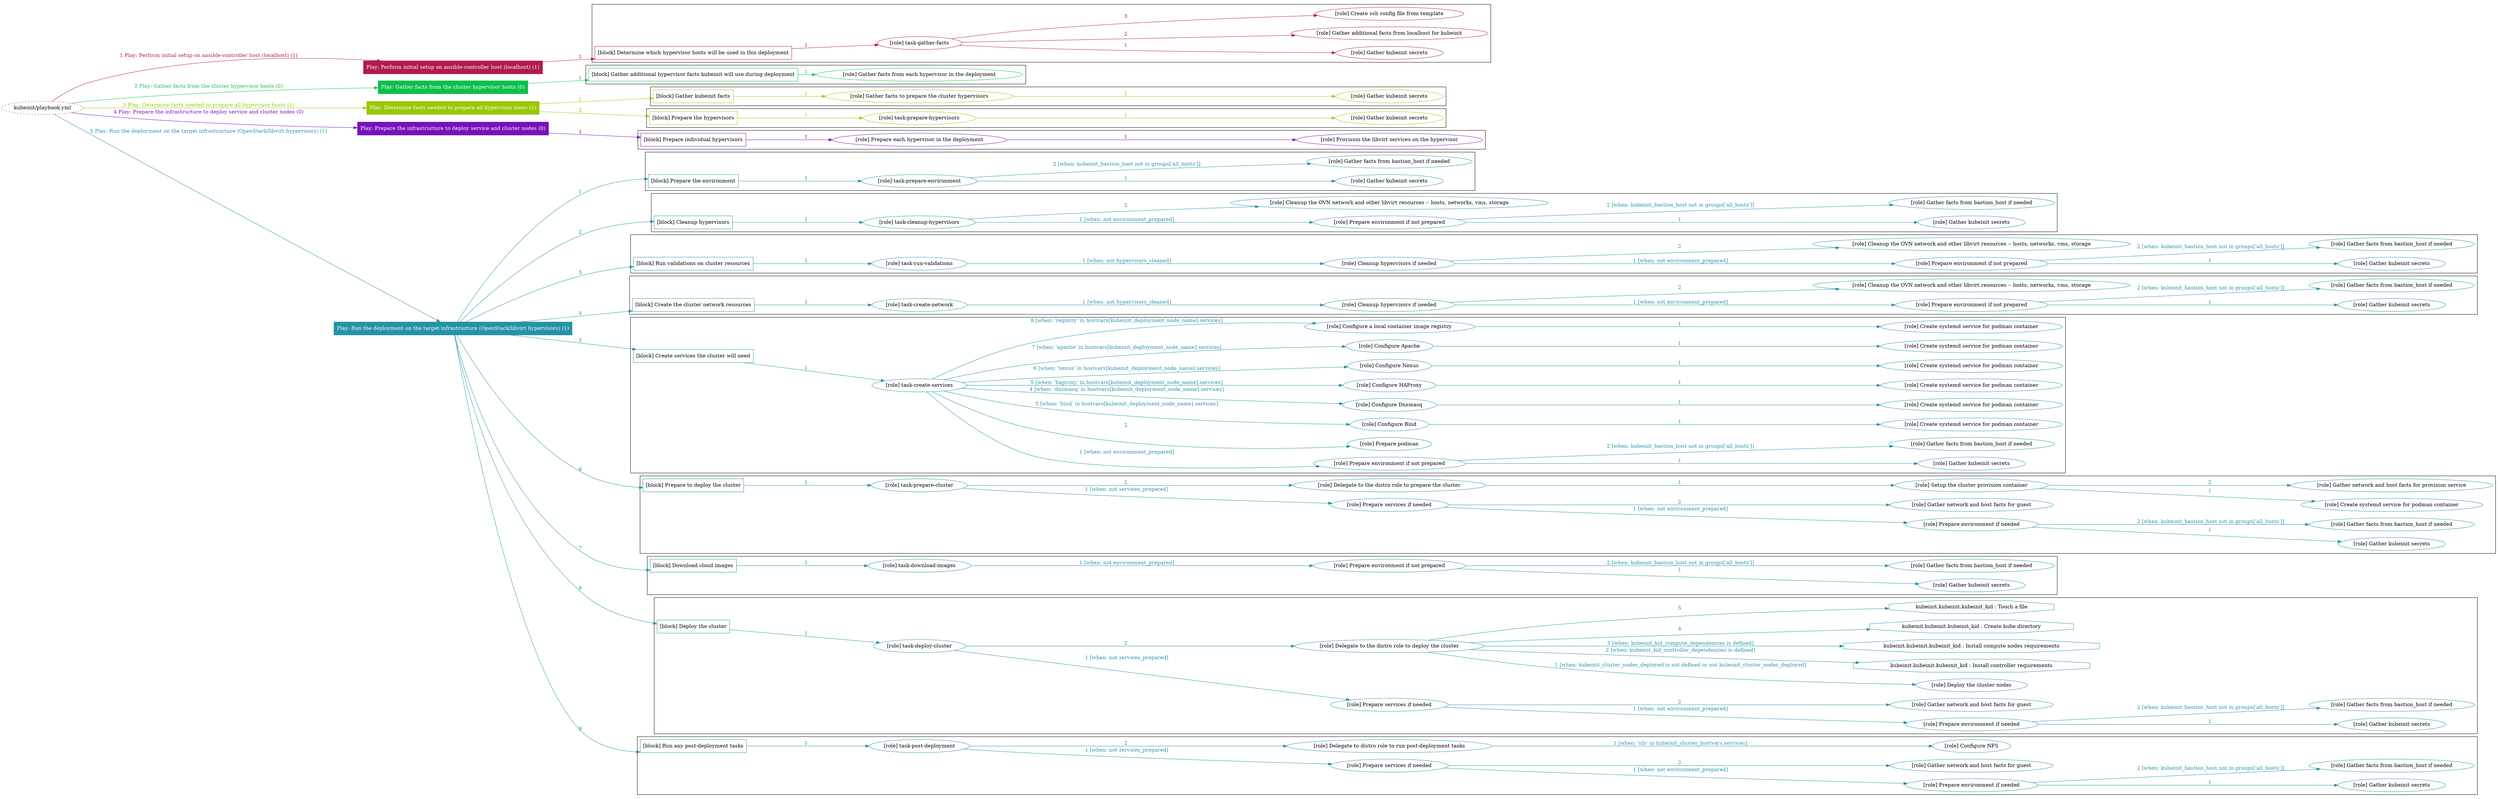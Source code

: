 digraph {
	graph [concentrate=true ordering=in rankdir=LR ratio=fill]
	edge [esep=5 sep=10]
	"kubeinit/playbook.yml" [URL="/home/runner/work/kubeinit/kubeinit/kubeinit/playbook.yml" id=playbook_1442260b style=dotted]
	"kubeinit/playbook.yml" -> play_3eb96862 [label="1 Play: Perform initial setup on ansible-controller host (localhost) (1)" color="#b21a51" fontcolor="#b21a51" id=edge_play_3eb96862 labeltooltip="1 Play: Perform initial setup on ansible-controller host (localhost) (1)" tooltip="1 Play: Perform initial setup on ansible-controller host (localhost) (1)"]
	subgraph "Play: Perform initial setup on ansible-controller host (localhost) (1)" {
		play_3eb96862 [label="Play: Perform initial setup on ansible-controller host (localhost) (1)" URL="/home/runner/work/kubeinit/kubeinit/kubeinit/playbook.yml" color="#b21a51" fontcolor="#ffffff" id=play_3eb96862 shape=box style=filled tooltip=localhost]
		play_3eb96862 -> block_f5e9d360 [label=1 color="#b21a51" fontcolor="#b21a51" id=edge_block_f5e9d360 labeltooltip=1 tooltip=1]
		subgraph cluster_block_f5e9d360 {
			block_f5e9d360 [label="[block] Determine which hypervisor hosts will be used in this deployment" URL="/home/runner/work/kubeinit/kubeinit/kubeinit/playbook.yml" color="#b21a51" id=block_f5e9d360 labeltooltip="Determine which hypervisor hosts will be used in this deployment" shape=box tooltip="Determine which hypervisor hosts will be used in this deployment"]
			block_f5e9d360 -> role_58ae9262 [label="1 " color="#b21a51" fontcolor="#b21a51" id=edge_role_58ae9262 labeltooltip="1 " tooltip="1 "]
			subgraph "task-gather-facts" {
				role_58ae9262 [label="[role] task-gather-facts" URL="/home/runner/work/kubeinit/kubeinit/kubeinit/playbook.yml" color="#b21a51" id=role_58ae9262 tooltip="task-gather-facts"]
				role_58ae9262 -> role_ab9ae205 [label="1 " color="#b21a51" fontcolor="#b21a51" id=edge_role_ab9ae205 labeltooltip="1 " tooltip="1 "]
				subgraph "Gather kubeinit secrets" {
					role_ab9ae205 [label="[role] Gather kubeinit secrets" URL="/home/runner/.ansible/collections/ansible_collections/kubeinit/kubeinit/roles/kubeinit_prepare/tasks/build_hypervisors_group.yml" color="#b21a51" id=role_ab9ae205 tooltip="Gather kubeinit secrets"]
				}
				role_58ae9262 -> role_17d88d64 [label="2 " color="#b21a51" fontcolor="#b21a51" id=edge_role_17d88d64 labeltooltip="2 " tooltip="2 "]
				subgraph "Gather additional facts from localhost for kubeinit" {
					role_17d88d64 [label="[role] Gather additional facts from localhost for kubeinit" URL="/home/runner/.ansible/collections/ansible_collections/kubeinit/kubeinit/roles/kubeinit_prepare/tasks/build_hypervisors_group.yml" color="#b21a51" id=role_17d88d64 tooltip="Gather additional facts from localhost for kubeinit"]
				}
				role_58ae9262 -> role_20a58ce1 [label="3 " color="#b21a51" fontcolor="#b21a51" id=edge_role_20a58ce1 labeltooltip="3 " tooltip="3 "]
				subgraph "Create ssh config file from template" {
					role_20a58ce1 [label="[role] Create ssh config file from template" URL="/home/runner/.ansible/collections/ansible_collections/kubeinit/kubeinit/roles/kubeinit_prepare/tasks/build_hypervisors_group.yml" color="#b21a51" id=role_20a58ce1 tooltip="Create ssh config file from template"]
				}
			}
		}
	}
	"kubeinit/playbook.yml" -> play_0a6a106b [label="2 Play: Gather facts from the cluster hypervisor hosts (0)" color="#0cc04b" fontcolor="#0cc04b" id=edge_play_0a6a106b labeltooltip="2 Play: Gather facts from the cluster hypervisor hosts (0)" tooltip="2 Play: Gather facts from the cluster hypervisor hosts (0)"]
	subgraph "Play: Gather facts from the cluster hypervisor hosts (0)" {
		play_0a6a106b [label="Play: Gather facts from the cluster hypervisor hosts (0)" URL="/home/runner/work/kubeinit/kubeinit/kubeinit/playbook.yml" color="#0cc04b" fontcolor="#ffffff" id=play_0a6a106b shape=box style=filled tooltip="Play: Gather facts from the cluster hypervisor hosts (0)"]
		play_0a6a106b -> block_8525d600 [label=1 color="#0cc04b" fontcolor="#0cc04b" id=edge_block_8525d600 labeltooltip=1 tooltip=1]
		subgraph cluster_block_8525d600 {
			block_8525d600 [label="[block] Gather additional hypervisor facts kubeinit will use during deployment" URL="/home/runner/work/kubeinit/kubeinit/kubeinit/playbook.yml" color="#0cc04b" id=block_8525d600 labeltooltip="Gather additional hypervisor facts kubeinit will use during deployment" shape=box tooltip="Gather additional hypervisor facts kubeinit will use during deployment"]
			block_8525d600 -> role_ae68ca41 [label="1 " color="#0cc04b" fontcolor="#0cc04b" id=edge_role_ae68ca41 labeltooltip="1 " tooltip="1 "]
			subgraph "Gather facts from each hypervisor in the deployment" {
				role_ae68ca41 [label="[role] Gather facts from each hypervisor in the deployment" URL="/home/runner/work/kubeinit/kubeinit/kubeinit/playbook.yml" color="#0cc04b" id=role_ae68ca41 tooltip="Gather facts from each hypervisor in the deployment"]
			}
		}
	}
	"kubeinit/playbook.yml" -> play_c22b9128 [label="3 Play: Determine facts needed to prepare all hypervisor hosts (1)" color="#9ac705" fontcolor="#9ac705" id=edge_play_c22b9128 labeltooltip="3 Play: Determine facts needed to prepare all hypervisor hosts (1)" tooltip="3 Play: Determine facts needed to prepare all hypervisor hosts (1)"]
	subgraph "Play: Determine facts needed to prepare all hypervisor hosts (1)" {
		play_c22b9128 [label="Play: Determine facts needed to prepare all hypervisor hosts (1)" URL="/home/runner/work/kubeinit/kubeinit/kubeinit/playbook.yml" color="#9ac705" fontcolor="#ffffff" id=play_c22b9128 shape=box style=filled tooltip=localhost]
		play_c22b9128 -> block_92741273 [label=1 color="#9ac705" fontcolor="#9ac705" id=edge_block_92741273 labeltooltip=1 tooltip=1]
		subgraph cluster_block_92741273 {
			block_92741273 [label="[block] Gather kubeinit facts" URL="/home/runner/work/kubeinit/kubeinit/kubeinit/playbook.yml" color="#9ac705" id=block_92741273 labeltooltip="Gather kubeinit facts" shape=box tooltip="Gather kubeinit facts"]
			block_92741273 -> role_34d647c5 [label="1 " color="#9ac705" fontcolor="#9ac705" id=edge_role_34d647c5 labeltooltip="1 " tooltip="1 "]
			subgraph "Gather facts to prepare the cluster hypervisors" {
				role_34d647c5 [label="[role] Gather facts to prepare the cluster hypervisors" URL="/home/runner/work/kubeinit/kubeinit/kubeinit/playbook.yml" color="#9ac705" id=role_34d647c5 tooltip="Gather facts to prepare the cluster hypervisors"]
				role_34d647c5 -> role_2094598d [label="1 " color="#9ac705" fontcolor="#9ac705" id=edge_role_2094598d labeltooltip="1 " tooltip="1 "]
				subgraph "Gather kubeinit secrets" {
					role_2094598d [label="[role] Gather kubeinit secrets" URL="/home/runner/.ansible/collections/ansible_collections/kubeinit/kubeinit/roles/kubeinit_prepare/tasks/gather_kubeinit_facts.yml" color="#9ac705" id=role_2094598d tooltip="Gather kubeinit secrets"]
				}
			}
		}
		play_c22b9128 -> block_b5cb28b5 [label=2 color="#9ac705" fontcolor="#9ac705" id=edge_block_b5cb28b5 labeltooltip=2 tooltip=2]
		subgraph cluster_block_b5cb28b5 {
			block_b5cb28b5 [label="[block] Prepare the hypervisors" URL="/home/runner/work/kubeinit/kubeinit/kubeinit/playbook.yml" color="#9ac705" id=block_b5cb28b5 labeltooltip="Prepare the hypervisors" shape=box tooltip="Prepare the hypervisors"]
			block_b5cb28b5 -> role_580f4106 [label="1 " color="#9ac705" fontcolor="#9ac705" id=edge_role_580f4106 labeltooltip="1 " tooltip="1 "]
			subgraph "task-prepare-hypervisors" {
				role_580f4106 [label="[role] task-prepare-hypervisors" URL="/home/runner/work/kubeinit/kubeinit/kubeinit/playbook.yml" color="#9ac705" id=role_580f4106 tooltip="task-prepare-hypervisors"]
				role_580f4106 -> role_81c53e63 [label="1 " color="#9ac705" fontcolor="#9ac705" id=edge_role_81c53e63 labeltooltip="1 " tooltip="1 "]
				subgraph "Gather kubeinit secrets" {
					role_81c53e63 [label="[role] Gather kubeinit secrets" URL="/home/runner/.ansible/collections/ansible_collections/kubeinit/kubeinit/roles/kubeinit_prepare/tasks/gather_kubeinit_facts.yml" color="#9ac705" id=role_81c53e63 tooltip="Gather kubeinit secrets"]
				}
			}
		}
	}
	"kubeinit/playbook.yml" -> play_2cc8f8e1 [label="4 Play: Prepare the infrastructure to deploy service and cluster nodes (0)" color="#7811bb" fontcolor="#7811bb" id=edge_play_2cc8f8e1 labeltooltip="4 Play: Prepare the infrastructure to deploy service and cluster nodes (0)" tooltip="4 Play: Prepare the infrastructure to deploy service and cluster nodes (0)"]
	subgraph "Play: Prepare the infrastructure to deploy service and cluster nodes (0)" {
		play_2cc8f8e1 [label="Play: Prepare the infrastructure to deploy service and cluster nodes (0)" URL="/home/runner/work/kubeinit/kubeinit/kubeinit/playbook.yml" color="#7811bb" fontcolor="#ffffff" id=play_2cc8f8e1 shape=box style=filled tooltip="Play: Prepare the infrastructure to deploy service and cluster nodes (0)"]
		play_2cc8f8e1 -> block_5c168c31 [label=1 color="#7811bb" fontcolor="#7811bb" id=edge_block_5c168c31 labeltooltip=1 tooltip=1]
		subgraph cluster_block_5c168c31 {
			block_5c168c31 [label="[block] Prepare individual hypervisors" URL="/home/runner/work/kubeinit/kubeinit/kubeinit/playbook.yml" color="#7811bb" id=block_5c168c31 labeltooltip="Prepare individual hypervisors" shape=box tooltip="Prepare individual hypervisors"]
			block_5c168c31 -> role_3bba2fa4 [label="1 " color="#7811bb" fontcolor="#7811bb" id=edge_role_3bba2fa4 labeltooltip="1 " tooltip="1 "]
			subgraph "Prepare each hypervisor in the deployment" {
				role_3bba2fa4 [label="[role] Prepare each hypervisor in the deployment" URL="/home/runner/work/kubeinit/kubeinit/kubeinit/playbook.yml" color="#7811bb" id=role_3bba2fa4 tooltip="Prepare each hypervisor in the deployment"]
				role_3bba2fa4 -> role_43f4ce93 [label="1 " color="#7811bb" fontcolor="#7811bb" id=edge_role_43f4ce93 labeltooltip="1 " tooltip="1 "]
				subgraph "Provision the libvirt services on the hypervisor" {
					role_43f4ce93 [label="[role] Provision the libvirt services on the hypervisor" URL="/home/runner/.ansible/collections/ansible_collections/kubeinit/kubeinit/roles/kubeinit_prepare/tasks/prepare_hypervisor.yml" color="#7811bb" id=role_43f4ce93 tooltip="Provision the libvirt services on the hypervisor"]
				}
			}
		}
	}
	"kubeinit/playbook.yml" -> play_da215e97 [label="5 Play: Run the deployment on the target infrastructure (OpenStack/libvirt hypervisors) (1)" color="#2692a6" fontcolor="#2692a6" id=edge_play_da215e97 labeltooltip="5 Play: Run the deployment on the target infrastructure (OpenStack/libvirt hypervisors) (1)" tooltip="5 Play: Run the deployment on the target infrastructure (OpenStack/libvirt hypervisors) (1)"]
	subgraph "Play: Run the deployment on the target infrastructure (OpenStack/libvirt hypervisors) (1)" {
		play_da215e97 [label="Play: Run the deployment on the target infrastructure (OpenStack/libvirt hypervisors) (1)" URL="/home/runner/work/kubeinit/kubeinit/kubeinit/playbook.yml" color="#2692a6" fontcolor="#ffffff" id=play_da215e97 shape=box style=filled tooltip=localhost]
		play_da215e97 -> block_bb38e6a7 [label=1 color="#2692a6" fontcolor="#2692a6" id=edge_block_bb38e6a7 labeltooltip=1 tooltip=1]
		subgraph cluster_block_bb38e6a7 {
			block_bb38e6a7 [label="[block] Prepare the environment" URL="/home/runner/work/kubeinit/kubeinit/kubeinit/playbook.yml" color="#2692a6" id=block_bb38e6a7 labeltooltip="Prepare the environment" shape=box tooltip="Prepare the environment"]
			block_bb38e6a7 -> role_811ccb1a [label="1 " color="#2692a6" fontcolor="#2692a6" id=edge_role_811ccb1a labeltooltip="1 " tooltip="1 "]
			subgraph "task-prepare-environment" {
				role_811ccb1a [label="[role] task-prepare-environment" URL="/home/runner/work/kubeinit/kubeinit/kubeinit/playbook.yml" color="#2692a6" id=role_811ccb1a tooltip="task-prepare-environment"]
				role_811ccb1a -> role_6953d55a [label="1 " color="#2692a6" fontcolor="#2692a6" id=edge_role_6953d55a labeltooltip="1 " tooltip="1 "]
				subgraph "Gather kubeinit secrets" {
					role_6953d55a [label="[role] Gather kubeinit secrets" URL="/home/runner/.ansible/collections/ansible_collections/kubeinit/kubeinit/roles/kubeinit_prepare/tasks/gather_kubeinit_facts.yml" color="#2692a6" id=role_6953d55a tooltip="Gather kubeinit secrets"]
				}
				role_811ccb1a -> role_0187dddd [label="2 [when: kubeinit_bastion_host not in groups['all_hosts']]" color="#2692a6" fontcolor="#2692a6" id=edge_role_0187dddd labeltooltip="2 [when: kubeinit_bastion_host not in groups['all_hosts']]" tooltip="2 [when: kubeinit_bastion_host not in groups['all_hosts']]"]
				subgraph "Gather facts from bastion_host if needed" {
					role_0187dddd [label="[role] Gather facts from bastion_host if needed" URL="/home/runner/.ansible/collections/ansible_collections/kubeinit/kubeinit/roles/kubeinit_prepare/tasks/main.yml" color="#2692a6" id=role_0187dddd tooltip="Gather facts from bastion_host if needed"]
				}
			}
		}
		play_da215e97 -> block_6575eba7 [label=2 color="#2692a6" fontcolor="#2692a6" id=edge_block_6575eba7 labeltooltip=2 tooltip=2]
		subgraph cluster_block_6575eba7 {
			block_6575eba7 [label="[block] Cleanup hypervisors" URL="/home/runner/work/kubeinit/kubeinit/kubeinit/playbook.yml" color="#2692a6" id=block_6575eba7 labeltooltip="Cleanup hypervisors" shape=box tooltip="Cleanup hypervisors"]
			block_6575eba7 -> role_8c964d17 [label="1 " color="#2692a6" fontcolor="#2692a6" id=edge_role_8c964d17 labeltooltip="1 " tooltip="1 "]
			subgraph "task-cleanup-hypervisors" {
				role_8c964d17 [label="[role] task-cleanup-hypervisors" URL="/home/runner/work/kubeinit/kubeinit/kubeinit/playbook.yml" color="#2692a6" id=role_8c964d17 tooltip="task-cleanup-hypervisors"]
				role_8c964d17 -> role_7657b01a [label="1 [when: not environment_prepared]" color="#2692a6" fontcolor="#2692a6" id=edge_role_7657b01a labeltooltip="1 [when: not environment_prepared]" tooltip="1 [when: not environment_prepared]"]
				subgraph "Prepare environment if not prepared" {
					role_7657b01a [label="[role] Prepare environment if not prepared" URL="/home/runner/.ansible/collections/ansible_collections/kubeinit/kubeinit/roles/kubeinit_libvirt/tasks/cleanup_hypervisors.yml" color="#2692a6" id=role_7657b01a tooltip="Prepare environment if not prepared"]
					role_7657b01a -> role_1ef9f5f9 [label="1 " color="#2692a6" fontcolor="#2692a6" id=edge_role_1ef9f5f9 labeltooltip="1 " tooltip="1 "]
					subgraph "Gather kubeinit secrets" {
						role_1ef9f5f9 [label="[role] Gather kubeinit secrets" URL="/home/runner/.ansible/collections/ansible_collections/kubeinit/kubeinit/roles/kubeinit_prepare/tasks/gather_kubeinit_facts.yml" color="#2692a6" id=role_1ef9f5f9 tooltip="Gather kubeinit secrets"]
					}
					role_7657b01a -> role_10cbae39 [label="2 [when: kubeinit_bastion_host not in groups['all_hosts']]" color="#2692a6" fontcolor="#2692a6" id=edge_role_10cbae39 labeltooltip="2 [when: kubeinit_bastion_host not in groups['all_hosts']]" tooltip="2 [when: kubeinit_bastion_host not in groups['all_hosts']]"]
					subgraph "Gather facts from bastion_host if needed" {
						role_10cbae39 [label="[role] Gather facts from bastion_host if needed" URL="/home/runner/.ansible/collections/ansible_collections/kubeinit/kubeinit/roles/kubeinit_prepare/tasks/main.yml" color="#2692a6" id=role_10cbae39 tooltip="Gather facts from bastion_host if needed"]
					}
				}
				role_8c964d17 -> role_b80bb7de [label="2 " color="#2692a6" fontcolor="#2692a6" id=edge_role_b80bb7de labeltooltip="2 " tooltip="2 "]
				subgraph "Cleanup the OVN network and other libvirt resources -- hosts, networks, vms, storage" {
					role_b80bb7de [label="[role] Cleanup the OVN network and other libvirt resources -- hosts, networks, vms, storage" URL="/home/runner/.ansible/collections/ansible_collections/kubeinit/kubeinit/roles/kubeinit_libvirt/tasks/cleanup_hypervisors.yml" color="#2692a6" id=role_b80bb7de tooltip="Cleanup the OVN network and other libvirt resources -- hosts, networks, vms, storage"]
				}
			}
		}
		play_da215e97 -> block_da4880f0 [label=3 color="#2692a6" fontcolor="#2692a6" id=edge_block_da4880f0 labeltooltip=3 tooltip=3]
		subgraph cluster_block_da4880f0 {
			block_da4880f0 [label="[block] Run validations on cluster resources" URL="/home/runner/work/kubeinit/kubeinit/kubeinit/playbook.yml" color="#2692a6" id=block_da4880f0 labeltooltip="Run validations on cluster resources" shape=box tooltip="Run validations on cluster resources"]
			block_da4880f0 -> role_6cfd923c [label="1 " color="#2692a6" fontcolor="#2692a6" id=edge_role_6cfd923c labeltooltip="1 " tooltip="1 "]
			subgraph "task-run-validations" {
				role_6cfd923c [label="[role] task-run-validations" URL="/home/runner/work/kubeinit/kubeinit/kubeinit/playbook.yml" color="#2692a6" id=role_6cfd923c tooltip="task-run-validations"]
				role_6cfd923c -> role_bb4d81fd [label="1 [when: not hypervisors_cleaned]" color="#2692a6" fontcolor="#2692a6" id=edge_role_bb4d81fd labeltooltip="1 [when: not hypervisors_cleaned]" tooltip="1 [when: not hypervisors_cleaned]"]
				subgraph "Cleanup hypervisors if needed" {
					role_bb4d81fd [label="[role] Cleanup hypervisors if needed" URL="/home/runner/.ansible/collections/ansible_collections/kubeinit/kubeinit/roles/kubeinit_validations/tasks/main.yml" color="#2692a6" id=role_bb4d81fd tooltip="Cleanup hypervisors if needed"]
					role_bb4d81fd -> role_aa3ad1c5 [label="1 [when: not environment_prepared]" color="#2692a6" fontcolor="#2692a6" id=edge_role_aa3ad1c5 labeltooltip="1 [when: not environment_prepared]" tooltip="1 [when: not environment_prepared]"]
					subgraph "Prepare environment if not prepared" {
						role_aa3ad1c5 [label="[role] Prepare environment if not prepared" URL="/home/runner/.ansible/collections/ansible_collections/kubeinit/kubeinit/roles/kubeinit_libvirt/tasks/cleanup_hypervisors.yml" color="#2692a6" id=role_aa3ad1c5 tooltip="Prepare environment if not prepared"]
						role_aa3ad1c5 -> role_e7fded35 [label="1 " color="#2692a6" fontcolor="#2692a6" id=edge_role_e7fded35 labeltooltip="1 " tooltip="1 "]
						subgraph "Gather kubeinit secrets" {
							role_e7fded35 [label="[role] Gather kubeinit secrets" URL="/home/runner/.ansible/collections/ansible_collections/kubeinit/kubeinit/roles/kubeinit_prepare/tasks/gather_kubeinit_facts.yml" color="#2692a6" id=role_e7fded35 tooltip="Gather kubeinit secrets"]
						}
						role_aa3ad1c5 -> role_c73162dd [label="2 [when: kubeinit_bastion_host not in groups['all_hosts']]" color="#2692a6" fontcolor="#2692a6" id=edge_role_c73162dd labeltooltip="2 [when: kubeinit_bastion_host not in groups['all_hosts']]" tooltip="2 [when: kubeinit_bastion_host not in groups['all_hosts']]"]
						subgraph "Gather facts from bastion_host if needed" {
							role_c73162dd [label="[role] Gather facts from bastion_host if needed" URL="/home/runner/.ansible/collections/ansible_collections/kubeinit/kubeinit/roles/kubeinit_prepare/tasks/main.yml" color="#2692a6" id=role_c73162dd tooltip="Gather facts from bastion_host if needed"]
						}
					}
					role_bb4d81fd -> role_732851f0 [label="2 " color="#2692a6" fontcolor="#2692a6" id=edge_role_732851f0 labeltooltip="2 " tooltip="2 "]
					subgraph "Cleanup the OVN network and other libvirt resources -- hosts, networks, vms, storage" {
						role_732851f0 [label="[role] Cleanup the OVN network and other libvirt resources -- hosts, networks, vms, storage" URL="/home/runner/.ansible/collections/ansible_collections/kubeinit/kubeinit/roles/kubeinit_libvirt/tasks/cleanup_hypervisors.yml" color="#2692a6" id=role_732851f0 tooltip="Cleanup the OVN network and other libvirt resources -- hosts, networks, vms, storage"]
					}
				}
			}
		}
		play_da215e97 -> block_4dbae0db [label=4 color="#2692a6" fontcolor="#2692a6" id=edge_block_4dbae0db labeltooltip=4 tooltip=4]
		subgraph cluster_block_4dbae0db {
			block_4dbae0db [label="[block] Create the cluster network resources" URL="/home/runner/work/kubeinit/kubeinit/kubeinit/playbook.yml" color="#2692a6" id=block_4dbae0db labeltooltip="Create the cluster network resources" shape=box tooltip="Create the cluster network resources"]
			block_4dbae0db -> role_e2a098bc [label="1 " color="#2692a6" fontcolor="#2692a6" id=edge_role_e2a098bc labeltooltip="1 " tooltip="1 "]
			subgraph "task-create-network" {
				role_e2a098bc [label="[role] task-create-network" URL="/home/runner/work/kubeinit/kubeinit/kubeinit/playbook.yml" color="#2692a6" id=role_e2a098bc tooltip="task-create-network"]
				role_e2a098bc -> role_db48473a [label="1 [when: not hypervisors_cleaned]" color="#2692a6" fontcolor="#2692a6" id=edge_role_db48473a labeltooltip="1 [when: not hypervisors_cleaned]" tooltip="1 [when: not hypervisors_cleaned]"]
				subgraph "Cleanup hypervisors if needed" {
					role_db48473a [label="[role] Cleanup hypervisors if needed" URL="/home/runner/.ansible/collections/ansible_collections/kubeinit/kubeinit/roles/kubeinit_libvirt/tasks/create_network.yml" color="#2692a6" id=role_db48473a tooltip="Cleanup hypervisors if needed"]
					role_db48473a -> role_e260cac0 [label="1 [when: not environment_prepared]" color="#2692a6" fontcolor="#2692a6" id=edge_role_e260cac0 labeltooltip="1 [when: not environment_prepared]" tooltip="1 [when: not environment_prepared]"]
					subgraph "Prepare environment if not prepared" {
						role_e260cac0 [label="[role] Prepare environment if not prepared" URL="/home/runner/.ansible/collections/ansible_collections/kubeinit/kubeinit/roles/kubeinit_libvirt/tasks/cleanup_hypervisors.yml" color="#2692a6" id=role_e260cac0 tooltip="Prepare environment if not prepared"]
						role_e260cac0 -> role_d5df9bbc [label="1 " color="#2692a6" fontcolor="#2692a6" id=edge_role_d5df9bbc labeltooltip="1 " tooltip="1 "]
						subgraph "Gather kubeinit secrets" {
							role_d5df9bbc [label="[role] Gather kubeinit secrets" URL="/home/runner/.ansible/collections/ansible_collections/kubeinit/kubeinit/roles/kubeinit_prepare/tasks/gather_kubeinit_facts.yml" color="#2692a6" id=role_d5df9bbc tooltip="Gather kubeinit secrets"]
						}
						role_e260cac0 -> role_7840a00b [label="2 [when: kubeinit_bastion_host not in groups['all_hosts']]" color="#2692a6" fontcolor="#2692a6" id=edge_role_7840a00b labeltooltip="2 [when: kubeinit_bastion_host not in groups['all_hosts']]" tooltip="2 [when: kubeinit_bastion_host not in groups['all_hosts']]"]
						subgraph "Gather facts from bastion_host if needed" {
							role_7840a00b [label="[role] Gather facts from bastion_host if needed" URL="/home/runner/.ansible/collections/ansible_collections/kubeinit/kubeinit/roles/kubeinit_prepare/tasks/main.yml" color="#2692a6" id=role_7840a00b tooltip="Gather facts from bastion_host if needed"]
						}
					}
					role_db48473a -> role_e194d114 [label="2 " color="#2692a6" fontcolor="#2692a6" id=edge_role_e194d114 labeltooltip="2 " tooltip="2 "]
					subgraph "Cleanup the OVN network and other libvirt resources -- hosts, networks, vms, storage" {
						role_e194d114 [label="[role] Cleanup the OVN network and other libvirt resources -- hosts, networks, vms, storage" URL="/home/runner/.ansible/collections/ansible_collections/kubeinit/kubeinit/roles/kubeinit_libvirt/tasks/cleanup_hypervisors.yml" color="#2692a6" id=role_e194d114 tooltip="Cleanup the OVN network and other libvirt resources -- hosts, networks, vms, storage"]
					}
				}
			}
		}
		play_da215e97 -> block_ea724b5a [label=5 color="#2692a6" fontcolor="#2692a6" id=edge_block_ea724b5a labeltooltip=5 tooltip=5]
		subgraph cluster_block_ea724b5a {
			block_ea724b5a [label="[block] Create services the cluster will need" URL="/home/runner/work/kubeinit/kubeinit/kubeinit/playbook.yml" color="#2692a6" id=block_ea724b5a labeltooltip="Create services the cluster will need" shape=box tooltip="Create services the cluster will need"]
			block_ea724b5a -> role_276012db [label="1 " color="#2692a6" fontcolor="#2692a6" id=edge_role_276012db labeltooltip="1 " tooltip="1 "]
			subgraph "task-create-services" {
				role_276012db [label="[role] task-create-services" URL="/home/runner/work/kubeinit/kubeinit/kubeinit/playbook.yml" color="#2692a6" id=role_276012db tooltip="task-create-services"]
				role_276012db -> role_1d1d06ba [label="1 [when: not environment_prepared]" color="#2692a6" fontcolor="#2692a6" id=edge_role_1d1d06ba labeltooltip="1 [when: not environment_prepared]" tooltip="1 [when: not environment_prepared]"]
				subgraph "Prepare environment if not prepared" {
					role_1d1d06ba [label="[role] Prepare environment if not prepared" URL="/home/runner/.ansible/collections/ansible_collections/kubeinit/kubeinit/roles/kubeinit_services/tasks/main.yml" color="#2692a6" id=role_1d1d06ba tooltip="Prepare environment if not prepared"]
					role_1d1d06ba -> role_07f5c12f [label="1 " color="#2692a6" fontcolor="#2692a6" id=edge_role_07f5c12f labeltooltip="1 " tooltip="1 "]
					subgraph "Gather kubeinit secrets" {
						role_07f5c12f [label="[role] Gather kubeinit secrets" URL="/home/runner/.ansible/collections/ansible_collections/kubeinit/kubeinit/roles/kubeinit_prepare/tasks/gather_kubeinit_facts.yml" color="#2692a6" id=role_07f5c12f tooltip="Gather kubeinit secrets"]
					}
					role_1d1d06ba -> role_fbde5dc8 [label="2 [when: kubeinit_bastion_host not in groups['all_hosts']]" color="#2692a6" fontcolor="#2692a6" id=edge_role_fbde5dc8 labeltooltip="2 [when: kubeinit_bastion_host not in groups['all_hosts']]" tooltip="2 [when: kubeinit_bastion_host not in groups['all_hosts']]"]
					subgraph "Gather facts from bastion_host if needed" {
						role_fbde5dc8 [label="[role] Gather facts from bastion_host if needed" URL="/home/runner/.ansible/collections/ansible_collections/kubeinit/kubeinit/roles/kubeinit_prepare/tasks/main.yml" color="#2692a6" id=role_fbde5dc8 tooltip="Gather facts from bastion_host if needed"]
					}
				}
				role_276012db -> role_0a3847ad [label="2 " color="#2692a6" fontcolor="#2692a6" id=edge_role_0a3847ad labeltooltip="2 " tooltip="2 "]
				subgraph "Prepare podman" {
					role_0a3847ad [label="[role] Prepare podman" URL="/home/runner/.ansible/collections/ansible_collections/kubeinit/kubeinit/roles/kubeinit_services/tasks/00_create_service_pod.yml" color="#2692a6" id=role_0a3847ad tooltip="Prepare podman"]
				}
				role_276012db -> role_9a460c7d [label="3 [when: 'bind' in hostvars[kubeinit_deployment_node_name].services]" color="#2692a6" fontcolor="#2692a6" id=edge_role_9a460c7d labeltooltip="3 [when: 'bind' in hostvars[kubeinit_deployment_node_name].services]" tooltip="3 [when: 'bind' in hostvars[kubeinit_deployment_node_name].services]"]
				subgraph "Configure Bind" {
					role_9a460c7d [label="[role] Configure Bind" URL="/home/runner/.ansible/collections/ansible_collections/kubeinit/kubeinit/roles/kubeinit_services/tasks/start_services_containers.yml" color="#2692a6" id=role_9a460c7d tooltip="Configure Bind"]
					role_9a460c7d -> role_2aa28282 [label="1 " color="#2692a6" fontcolor="#2692a6" id=edge_role_2aa28282 labeltooltip="1 " tooltip="1 "]
					subgraph "Create systemd service for podman container" {
						role_2aa28282 [label="[role] Create systemd service for podman container" URL="/home/runner/.ansible/collections/ansible_collections/kubeinit/kubeinit/roles/kubeinit_bind/tasks/main.yml" color="#2692a6" id=role_2aa28282 tooltip="Create systemd service for podman container"]
					}
				}
				role_276012db -> role_24f2ed90 [label="4 [when: 'dnsmasq' in hostvars[kubeinit_deployment_node_name].services]" color="#2692a6" fontcolor="#2692a6" id=edge_role_24f2ed90 labeltooltip="4 [when: 'dnsmasq' in hostvars[kubeinit_deployment_node_name].services]" tooltip="4 [when: 'dnsmasq' in hostvars[kubeinit_deployment_node_name].services]"]
				subgraph "Configure Dnsmasq" {
					role_24f2ed90 [label="[role] Configure Dnsmasq" URL="/home/runner/.ansible/collections/ansible_collections/kubeinit/kubeinit/roles/kubeinit_services/tasks/start_services_containers.yml" color="#2692a6" id=role_24f2ed90 tooltip="Configure Dnsmasq"]
					role_24f2ed90 -> role_a7f60b0b [label="1 " color="#2692a6" fontcolor="#2692a6" id=edge_role_a7f60b0b labeltooltip="1 " tooltip="1 "]
					subgraph "Create systemd service for podman container" {
						role_a7f60b0b [label="[role] Create systemd service for podman container" URL="/home/runner/.ansible/collections/ansible_collections/kubeinit/kubeinit/roles/kubeinit_dnsmasq/tasks/main.yml" color="#2692a6" id=role_a7f60b0b tooltip="Create systemd service for podman container"]
					}
				}
				role_276012db -> role_9866642d [label="5 [when: 'haproxy' in hostvars[kubeinit_deployment_node_name].services]" color="#2692a6" fontcolor="#2692a6" id=edge_role_9866642d labeltooltip="5 [when: 'haproxy' in hostvars[kubeinit_deployment_node_name].services]" tooltip="5 [when: 'haproxy' in hostvars[kubeinit_deployment_node_name].services]"]
				subgraph "Configure HAProxy" {
					role_9866642d [label="[role] Configure HAProxy" URL="/home/runner/.ansible/collections/ansible_collections/kubeinit/kubeinit/roles/kubeinit_services/tasks/start_services_containers.yml" color="#2692a6" id=role_9866642d tooltip="Configure HAProxy"]
					role_9866642d -> role_a38f86e7 [label="1 " color="#2692a6" fontcolor="#2692a6" id=edge_role_a38f86e7 labeltooltip="1 " tooltip="1 "]
					subgraph "Create systemd service for podman container" {
						role_a38f86e7 [label="[role] Create systemd service for podman container" URL="/home/runner/.ansible/collections/ansible_collections/kubeinit/kubeinit/roles/kubeinit_haproxy/tasks/main.yml" color="#2692a6" id=role_a38f86e7 tooltip="Create systemd service for podman container"]
					}
				}
				role_276012db -> role_8049cc03 [label="6 [when: 'nexus' in hostvars[kubeinit_deployment_node_name].services]" color="#2692a6" fontcolor="#2692a6" id=edge_role_8049cc03 labeltooltip="6 [when: 'nexus' in hostvars[kubeinit_deployment_node_name].services]" tooltip="6 [when: 'nexus' in hostvars[kubeinit_deployment_node_name].services]"]
				subgraph "Configure Nexus" {
					role_8049cc03 [label="[role] Configure Nexus" URL="/home/runner/.ansible/collections/ansible_collections/kubeinit/kubeinit/roles/kubeinit_services/tasks/start_services_containers.yml" color="#2692a6" id=role_8049cc03 tooltip="Configure Nexus"]
					role_8049cc03 -> role_4ec83dd9 [label="1 " color="#2692a6" fontcolor="#2692a6" id=edge_role_4ec83dd9 labeltooltip="1 " tooltip="1 "]
					subgraph "Create systemd service for podman container" {
						role_4ec83dd9 [label="[role] Create systemd service for podman container" URL="/home/runner/.ansible/collections/ansible_collections/kubeinit/kubeinit/roles/kubeinit_nexus/tasks/main.yml" color="#2692a6" id=role_4ec83dd9 tooltip="Create systemd service for podman container"]
					}
				}
				role_276012db -> role_78cf7452 [label="7 [when: 'apache' in hostvars[kubeinit_deployment_node_name].services]" color="#2692a6" fontcolor="#2692a6" id=edge_role_78cf7452 labeltooltip="7 [when: 'apache' in hostvars[kubeinit_deployment_node_name].services]" tooltip="7 [when: 'apache' in hostvars[kubeinit_deployment_node_name].services]"]
				subgraph "Configure Apache" {
					role_78cf7452 [label="[role] Configure Apache" URL="/home/runner/.ansible/collections/ansible_collections/kubeinit/kubeinit/roles/kubeinit_services/tasks/start_services_containers.yml" color="#2692a6" id=role_78cf7452 tooltip="Configure Apache"]
					role_78cf7452 -> role_ef963972 [label="1 " color="#2692a6" fontcolor="#2692a6" id=edge_role_ef963972 labeltooltip="1 " tooltip="1 "]
					subgraph "Create systemd service for podman container" {
						role_ef963972 [label="[role] Create systemd service for podman container" URL="/home/runner/.ansible/collections/ansible_collections/kubeinit/kubeinit/roles/kubeinit_apache/tasks/main.yml" color="#2692a6" id=role_ef963972 tooltip="Create systemd service for podman container"]
					}
				}
				role_276012db -> role_3bb6efcc [label="8 [when: 'registry' in hostvars[kubeinit_deployment_node_name].services]" color="#2692a6" fontcolor="#2692a6" id=edge_role_3bb6efcc labeltooltip="8 [when: 'registry' in hostvars[kubeinit_deployment_node_name].services]" tooltip="8 [when: 'registry' in hostvars[kubeinit_deployment_node_name].services]"]
				subgraph "Configure a local container image registry" {
					role_3bb6efcc [label="[role] Configure a local container image registry" URL="/home/runner/.ansible/collections/ansible_collections/kubeinit/kubeinit/roles/kubeinit_services/tasks/start_services_containers.yml" color="#2692a6" id=role_3bb6efcc tooltip="Configure a local container image registry"]
					role_3bb6efcc -> role_b3fce595 [label="1 " color="#2692a6" fontcolor="#2692a6" id=edge_role_b3fce595 labeltooltip="1 " tooltip="1 "]
					subgraph "Create systemd service for podman container" {
						role_b3fce595 [label="[role] Create systemd service for podman container" URL="/home/runner/.ansible/collections/ansible_collections/kubeinit/kubeinit/roles/kubeinit_registry/tasks/main.yml" color="#2692a6" id=role_b3fce595 tooltip="Create systemd service for podman container"]
					}
				}
			}
		}
		play_da215e97 -> block_9d6632f2 [label=6 color="#2692a6" fontcolor="#2692a6" id=edge_block_9d6632f2 labeltooltip=6 tooltip=6]
		subgraph cluster_block_9d6632f2 {
			block_9d6632f2 [label="[block] Prepare to deploy the cluster" URL="/home/runner/work/kubeinit/kubeinit/kubeinit/playbook.yml" color="#2692a6" id=block_9d6632f2 labeltooltip="Prepare to deploy the cluster" shape=box tooltip="Prepare to deploy the cluster"]
			block_9d6632f2 -> role_eefa9b69 [label="1 " color="#2692a6" fontcolor="#2692a6" id=edge_role_eefa9b69 labeltooltip="1 " tooltip="1 "]
			subgraph "task-prepare-cluster" {
				role_eefa9b69 [label="[role] task-prepare-cluster" URL="/home/runner/work/kubeinit/kubeinit/kubeinit/playbook.yml" color="#2692a6" id=role_eefa9b69 tooltip="task-prepare-cluster"]
				role_eefa9b69 -> role_12793c8d [label="1 [when: not services_prepared]" color="#2692a6" fontcolor="#2692a6" id=edge_role_12793c8d labeltooltip="1 [when: not services_prepared]" tooltip="1 [when: not services_prepared]"]
				subgraph "Prepare services if needed" {
					role_12793c8d [label="[role] Prepare services if needed" URL="/home/runner/.ansible/collections/ansible_collections/kubeinit/kubeinit/roles/kubeinit_prepare/tasks/prepare_cluster.yml" color="#2692a6" id=role_12793c8d tooltip="Prepare services if needed"]
					role_12793c8d -> role_dce4dc25 [label="1 [when: not environment_prepared]" color="#2692a6" fontcolor="#2692a6" id=edge_role_dce4dc25 labeltooltip="1 [when: not environment_prepared]" tooltip="1 [when: not environment_prepared]"]
					subgraph "Prepare environment if needed" {
						role_dce4dc25 [label="[role] Prepare environment if needed" URL="/home/runner/.ansible/collections/ansible_collections/kubeinit/kubeinit/roles/kubeinit_services/tasks/prepare_services.yml" color="#2692a6" id=role_dce4dc25 tooltip="Prepare environment if needed"]
						role_dce4dc25 -> role_3c5791a7 [label="1 " color="#2692a6" fontcolor="#2692a6" id=edge_role_3c5791a7 labeltooltip="1 " tooltip="1 "]
						subgraph "Gather kubeinit secrets" {
							role_3c5791a7 [label="[role] Gather kubeinit secrets" URL="/home/runner/.ansible/collections/ansible_collections/kubeinit/kubeinit/roles/kubeinit_prepare/tasks/gather_kubeinit_facts.yml" color="#2692a6" id=role_3c5791a7 tooltip="Gather kubeinit secrets"]
						}
						role_dce4dc25 -> role_abeffd42 [label="2 [when: kubeinit_bastion_host not in groups['all_hosts']]" color="#2692a6" fontcolor="#2692a6" id=edge_role_abeffd42 labeltooltip="2 [when: kubeinit_bastion_host not in groups['all_hosts']]" tooltip="2 [when: kubeinit_bastion_host not in groups['all_hosts']]"]
						subgraph "Gather facts from bastion_host if needed" {
							role_abeffd42 [label="[role] Gather facts from bastion_host if needed" URL="/home/runner/.ansible/collections/ansible_collections/kubeinit/kubeinit/roles/kubeinit_prepare/tasks/main.yml" color="#2692a6" id=role_abeffd42 tooltip="Gather facts from bastion_host if needed"]
						}
					}
					role_12793c8d -> role_200673a5 [label="2 " color="#2692a6" fontcolor="#2692a6" id=edge_role_200673a5 labeltooltip="2 " tooltip="2 "]
					subgraph "Gather network and host facts for guest" {
						role_200673a5 [label="[role] Gather network and host facts for guest" URL="/home/runner/.ansible/collections/ansible_collections/kubeinit/kubeinit/roles/kubeinit_services/tasks/prepare_services.yml" color="#2692a6" id=role_200673a5 tooltip="Gather network and host facts for guest"]
					}
				}
				role_eefa9b69 -> role_4b373534 [label="2 " color="#2692a6" fontcolor="#2692a6" id=edge_role_4b373534 labeltooltip="2 " tooltip="2 "]
				subgraph "Delegate to the distro role to prepare the cluster" {
					role_4b373534 [label="[role] Delegate to the distro role to prepare the cluster" URL="/home/runner/.ansible/collections/ansible_collections/kubeinit/kubeinit/roles/kubeinit_prepare/tasks/prepare_cluster.yml" color="#2692a6" id=role_4b373534 tooltip="Delegate to the distro role to prepare the cluster"]
					role_4b373534 -> role_aaf70860 [label="1 " color="#2692a6" fontcolor="#2692a6" id=edge_role_aaf70860 labeltooltip="1 " tooltip="1 "]
					subgraph "Setup the cluster provision container" {
						role_aaf70860 [label="[role] Setup the cluster provision container" URL="/home/runner/.ansible/collections/ansible_collections/kubeinit/kubeinit/roles/kubeinit_kid/tasks/prepare_cluster.yml" color="#2692a6" id=role_aaf70860 tooltip="Setup the cluster provision container"]
						role_aaf70860 -> role_52724764 [label="1 " color="#2692a6" fontcolor="#2692a6" id=edge_role_52724764 labeltooltip="1 " tooltip="1 "]
						subgraph "Create systemd service for podman container" {
							role_52724764 [label="[role] Create systemd service for podman container" URL="/home/runner/.ansible/collections/ansible_collections/kubeinit/kubeinit/roles/kubeinit_services/tasks/create_provision_container.yml" color="#2692a6" id=role_52724764 tooltip="Create systemd service for podman container"]
						}
						role_aaf70860 -> role_b10e816e [label="2 " color="#2692a6" fontcolor="#2692a6" id=edge_role_b10e816e labeltooltip="2 " tooltip="2 "]
						subgraph "Gather network and host facts for provision service" {
							role_b10e816e [label="[role] Gather network and host facts for provision service" URL="/home/runner/.ansible/collections/ansible_collections/kubeinit/kubeinit/roles/kubeinit_services/tasks/create_provision_container.yml" color="#2692a6" id=role_b10e816e tooltip="Gather network and host facts for provision service"]
						}
					}
				}
			}
		}
		play_da215e97 -> block_c9fd865f [label=7 color="#2692a6" fontcolor="#2692a6" id=edge_block_c9fd865f labeltooltip=7 tooltip=7]
		subgraph cluster_block_c9fd865f {
			block_c9fd865f [label="[block] Download cloud images" URL="/home/runner/work/kubeinit/kubeinit/kubeinit/playbook.yml" color="#2692a6" id=block_c9fd865f labeltooltip="Download cloud images" shape=box tooltip="Download cloud images"]
			block_c9fd865f -> role_597f6aed [label="1 " color="#2692a6" fontcolor="#2692a6" id=edge_role_597f6aed labeltooltip="1 " tooltip="1 "]
			subgraph "task-download-images" {
				role_597f6aed [label="[role] task-download-images" URL="/home/runner/work/kubeinit/kubeinit/kubeinit/playbook.yml" color="#2692a6" id=role_597f6aed tooltip="task-download-images"]
				role_597f6aed -> role_25654901 [label="1 [when: not environment_prepared]" color="#2692a6" fontcolor="#2692a6" id=edge_role_25654901 labeltooltip="1 [when: not environment_prepared]" tooltip="1 [when: not environment_prepared]"]
				subgraph "Prepare environment if not prepared" {
					role_25654901 [label="[role] Prepare environment if not prepared" URL="/home/runner/.ansible/collections/ansible_collections/kubeinit/kubeinit/roles/kubeinit_libvirt/tasks/download_cloud_images.yml" color="#2692a6" id=role_25654901 tooltip="Prepare environment if not prepared"]
					role_25654901 -> role_169d1783 [label="1 " color="#2692a6" fontcolor="#2692a6" id=edge_role_169d1783 labeltooltip="1 " tooltip="1 "]
					subgraph "Gather kubeinit secrets" {
						role_169d1783 [label="[role] Gather kubeinit secrets" URL="/home/runner/.ansible/collections/ansible_collections/kubeinit/kubeinit/roles/kubeinit_prepare/tasks/gather_kubeinit_facts.yml" color="#2692a6" id=role_169d1783 tooltip="Gather kubeinit secrets"]
					}
					role_25654901 -> role_2921ec39 [label="2 [when: kubeinit_bastion_host not in groups['all_hosts']]" color="#2692a6" fontcolor="#2692a6" id=edge_role_2921ec39 labeltooltip="2 [when: kubeinit_bastion_host not in groups['all_hosts']]" tooltip="2 [when: kubeinit_bastion_host not in groups['all_hosts']]"]
					subgraph "Gather facts from bastion_host if needed" {
						role_2921ec39 [label="[role] Gather facts from bastion_host if needed" URL="/home/runner/.ansible/collections/ansible_collections/kubeinit/kubeinit/roles/kubeinit_prepare/tasks/main.yml" color="#2692a6" id=role_2921ec39 tooltip="Gather facts from bastion_host if needed"]
					}
				}
			}
		}
		play_da215e97 -> block_724336db [label=8 color="#2692a6" fontcolor="#2692a6" id=edge_block_724336db labeltooltip=8 tooltip=8]
		subgraph cluster_block_724336db {
			block_724336db [label="[block] Deploy the cluster" URL="/home/runner/work/kubeinit/kubeinit/kubeinit/playbook.yml" color="#2692a6" id=block_724336db labeltooltip="Deploy the cluster" shape=box tooltip="Deploy the cluster"]
			block_724336db -> role_2b4d856e [label="1 " color="#2692a6" fontcolor="#2692a6" id=edge_role_2b4d856e labeltooltip="1 " tooltip="1 "]
			subgraph "task-deploy-cluster" {
				role_2b4d856e [label="[role] task-deploy-cluster" URL="/home/runner/work/kubeinit/kubeinit/kubeinit/playbook.yml" color="#2692a6" id=role_2b4d856e tooltip="task-deploy-cluster"]
				role_2b4d856e -> role_8f5e7763 [label="1 [when: not services_prepared]" color="#2692a6" fontcolor="#2692a6" id=edge_role_8f5e7763 labeltooltip="1 [when: not services_prepared]" tooltip="1 [when: not services_prepared]"]
				subgraph "Prepare services if needed" {
					role_8f5e7763 [label="[role] Prepare services if needed" URL="/home/runner/.ansible/collections/ansible_collections/kubeinit/kubeinit/roles/kubeinit_prepare/tasks/deploy_cluster.yml" color="#2692a6" id=role_8f5e7763 tooltip="Prepare services if needed"]
					role_8f5e7763 -> role_8d8fd5c3 [label="1 [when: not environment_prepared]" color="#2692a6" fontcolor="#2692a6" id=edge_role_8d8fd5c3 labeltooltip="1 [when: not environment_prepared]" tooltip="1 [when: not environment_prepared]"]
					subgraph "Prepare environment if needed" {
						role_8d8fd5c3 [label="[role] Prepare environment if needed" URL="/home/runner/.ansible/collections/ansible_collections/kubeinit/kubeinit/roles/kubeinit_services/tasks/prepare_services.yml" color="#2692a6" id=role_8d8fd5c3 tooltip="Prepare environment if needed"]
						role_8d8fd5c3 -> role_b6228235 [label="1 " color="#2692a6" fontcolor="#2692a6" id=edge_role_b6228235 labeltooltip="1 " tooltip="1 "]
						subgraph "Gather kubeinit secrets" {
							role_b6228235 [label="[role] Gather kubeinit secrets" URL="/home/runner/.ansible/collections/ansible_collections/kubeinit/kubeinit/roles/kubeinit_prepare/tasks/gather_kubeinit_facts.yml" color="#2692a6" id=role_b6228235 tooltip="Gather kubeinit secrets"]
						}
						role_8d8fd5c3 -> role_415ca3cc [label="2 [when: kubeinit_bastion_host not in groups['all_hosts']]" color="#2692a6" fontcolor="#2692a6" id=edge_role_415ca3cc labeltooltip="2 [when: kubeinit_bastion_host not in groups['all_hosts']]" tooltip="2 [when: kubeinit_bastion_host not in groups['all_hosts']]"]
						subgraph "Gather facts from bastion_host if needed" {
							role_415ca3cc [label="[role] Gather facts from bastion_host if needed" URL="/home/runner/.ansible/collections/ansible_collections/kubeinit/kubeinit/roles/kubeinit_prepare/tasks/main.yml" color="#2692a6" id=role_415ca3cc tooltip="Gather facts from bastion_host if needed"]
						}
					}
					role_8f5e7763 -> role_30177f5b [label="2 " color="#2692a6" fontcolor="#2692a6" id=edge_role_30177f5b labeltooltip="2 " tooltip="2 "]
					subgraph "Gather network and host facts for guest" {
						role_30177f5b [label="[role] Gather network and host facts for guest" URL="/home/runner/.ansible/collections/ansible_collections/kubeinit/kubeinit/roles/kubeinit_services/tasks/prepare_services.yml" color="#2692a6" id=role_30177f5b tooltip="Gather network and host facts for guest"]
					}
				}
				role_2b4d856e -> role_ef0dec9d [label="2 " color="#2692a6" fontcolor="#2692a6" id=edge_role_ef0dec9d labeltooltip="2 " tooltip="2 "]
				subgraph "Delegate to the distro role to deploy the cluster" {
					role_ef0dec9d [label="[role] Delegate to the distro role to deploy the cluster" URL="/home/runner/.ansible/collections/ansible_collections/kubeinit/kubeinit/roles/kubeinit_prepare/tasks/deploy_cluster.yml" color="#2692a6" id=role_ef0dec9d tooltip="Delegate to the distro role to deploy the cluster"]
					role_ef0dec9d -> role_003c6c8a [label="1 [when: kubeinit_cluster_nodes_deployed is not defined or not kubeinit_cluster_nodes_deployed]" color="#2692a6" fontcolor="#2692a6" id=edge_role_003c6c8a labeltooltip="1 [when: kubeinit_cluster_nodes_deployed is not defined or not kubeinit_cluster_nodes_deployed]" tooltip="1 [when: kubeinit_cluster_nodes_deployed is not defined or not kubeinit_cluster_nodes_deployed]"]
					subgraph "Deploy the cluster nodes" {
						role_003c6c8a [label="[role] Deploy the cluster nodes" URL="/home/runner/.ansible/collections/ansible_collections/kubeinit/kubeinit/roles/kubeinit_kid/tasks/main.yml" color="#2692a6" id=role_003c6c8a tooltip="Deploy the cluster nodes"]
					}
					task_f6650419 [label="kubeinit.kubeinit.kubeinit_kid : Install controller requirements" URL="/home/runner/.ansible/collections/ansible_collections/kubeinit/kubeinit/roles/kubeinit_kid/tasks/main.yml" color="#2692a6" id=task_f6650419 shape=octagon tooltip="kubeinit.kubeinit.kubeinit_kid : Install controller requirements"]
					role_ef0dec9d -> task_f6650419 [label="2 [when: kubeinit_kid_controller_dependencies is defined]" color="#2692a6" fontcolor="#2692a6" id=edge_task_f6650419 labeltooltip="2 [when: kubeinit_kid_controller_dependencies is defined]" tooltip="2 [when: kubeinit_kid_controller_dependencies is defined]"]
					task_e026469e [label="kubeinit.kubeinit.kubeinit_kid : Install compute nodes requirements" URL="/home/runner/.ansible/collections/ansible_collections/kubeinit/kubeinit/roles/kubeinit_kid/tasks/main.yml" color="#2692a6" id=task_e026469e shape=octagon tooltip="kubeinit.kubeinit.kubeinit_kid : Install compute nodes requirements"]
					role_ef0dec9d -> task_e026469e [label="3 [when: kubeinit_kid_compute_dependencies is defined]" color="#2692a6" fontcolor="#2692a6" id=edge_task_e026469e labeltooltip="3 [when: kubeinit_kid_compute_dependencies is defined]" tooltip="3 [when: kubeinit_kid_compute_dependencies is defined]"]
					task_f8aa49dc [label="kubeinit.kubeinit.kubeinit_kid : Create kube directory" URL="/home/runner/.ansible/collections/ansible_collections/kubeinit/kubeinit/roles/kubeinit_kid/tasks/main.yml" color="#2692a6" id=task_f8aa49dc shape=octagon tooltip="kubeinit.kubeinit.kubeinit_kid : Create kube directory"]
					role_ef0dec9d -> task_f8aa49dc [label="4 " color="#2692a6" fontcolor="#2692a6" id=edge_task_f8aa49dc labeltooltip="4 " tooltip="4 "]
					task_fa0337da [label="kubeinit.kubeinit.kubeinit_kid : Touch a file" URL="/home/runner/.ansible/collections/ansible_collections/kubeinit/kubeinit/roles/kubeinit_kid/tasks/main.yml" color="#2692a6" id=task_fa0337da shape=octagon tooltip="kubeinit.kubeinit.kubeinit_kid : Touch a file"]
					role_ef0dec9d -> task_fa0337da [label="5 " color="#2692a6" fontcolor="#2692a6" id=edge_task_fa0337da labeltooltip="5 " tooltip="5 "]
				}
			}
		}
		play_da215e97 -> block_c0cc0042 [label=9 color="#2692a6" fontcolor="#2692a6" id=edge_block_c0cc0042 labeltooltip=9 tooltip=9]
		subgraph cluster_block_c0cc0042 {
			block_c0cc0042 [label="[block] Run any post-deployment tasks" URL="/home/runner/work/kubeinit/kubeinit/kubeinit/playbook.yml" color="#2692a6" id=block_c0cc0042 labeltooltip="Run any post-deployment tasks" shape=box tooltip="Run any post-deployment tasks"]
			block_c0cc0042 -> role_9a34a7c4 [label="1 " color="#2692a6" fontcolor="#2692a6" id=edge_role_9a34a7c4 labeltooltip="1 " tooltip="1 "]
			subgraph "task-post-deployment" {
				role_9a34a7c4 [label="[role] task-post-deployment" URL="/home/runner/work/kubeinit/kubeinit/kubeinit/playbook.yml" color="#2692a6" id=role_9a34a7c4 tooltip="task-post-deployment"]
				role_9a34a7c4 -> role_62599bda [label="1 [when: not services_prepared]" color="#2692a6" fontcolor="#2692a6" id=edge_role_62599bda labeltooltip="1 [when: not services_prepared]" tooltip="1 [when: not services_prepared]"]
				subgraph "Prepare services if needed" {
					role_62599bda [label="[role] Prepare services if needed" URL="/home/runner/.ansible/collections/ansible_collections/kubeinit/kubeinit/roles/kubeinit_prepare/tasks/post_deployment.yml" color="#2692a6" id=role_62599bda tooltip="Prepare services if needed"]
					role_62599bda -> role_3200805d [label="1 [when: not environment_prepared]" color="#2692a6" fontcolor="#2692a6" id=edge_role_3200805d labeltooltip="1 [when: not environment_prepared]" tooltip="1 [when: not environment_prepared]"]
					subgraph "Prepare environment if needed" {
						role_3200805d [label="[role] Prepare environment if needed" URL="/home/runner/.ansible/collections/ansible_collections/kubeinit/kubeinit/roles/kubeinit_services/tasks/prepare_services.yml" color="#2692a6" id=role_3200805d tooltip="Prepare environment if needed"]
						role_3200805d -> role_dca72a31 [label="1 " color="#2692a6" fontcolor="#2692a6" id=edge_role_dca72a31 labeltooltip="1 " tooltip="1 "]
						subgraph "Gather kubeinit secrets" {
							role_dca72a31 [label="[role] Gather kubeinit secrets" URL="/home/runner/.ansible/collections/ansible_collections/kubeinit/kubeinit/roles/kubeinit_prepare/tasks/gather_kubeinit_facts.yml" color="#2692a6" id=role_dca72a31 tooltip="Gather kubeinit secrets"]
						}
						role_3200805d -> role_dc078893 [label="2 [when: kubeinit_bastion_host not in groups['all_hosts']]" color="#2692a6" fontcolor="#2692a6" id=edge_role_dc078893 labeltooltip="2 [when: kubeinit_bastion_host not in groups['all_hosts']]" tooltip="2 [when: kubeinit_bastion_host not in groups['all_hosts']]"]
						subgraph "Gather facts from bastion_host if needed" {
							role_dc078893 [label="[role] Gather facts from bastion_host if needed" URL="/home/runner/.ansible/collections/ansible_collections/kubeinit/kubeinit/roles/kubeinit_prepare/tasks/main.yml" color="#2692a6" id=role_dc078893 tooltip="Gather facts from bastion_host if needed"]
						}
					}
					role_62599bda -> role_b4730f9f [label="2 " color="#2692a6" fontcolor="#2692a6" id=edge_role_b4730f9f labeltooltip="2 " tooltip="2 "]
					subgraph "Gather network and host facts for guest" {
						role_b4730f9f [label="[role] Gather network and host facts for guest" URL="/home/runner/.ansible/collections/ansible_collections/kubeinit/kubeinit/roles/kubeinit_services/tasks/prepare_services.yml" color="#2692a6" id=role_b4730f9f tooltip="Gather network and host facts for guest"]
					}
				}
				role_9a34a7c4 -> role_f994466b [label="2 " color="#2692a6" fontcolor="#2692a6" id=edge_role_f994466b labeltooltip="2 " tooltip="2 "]
				subgraph "Delegate to distro role to run post-deployment tasks" {
					role_f994466b [label="[role] Delegate to distro role to run post-deployment tasks" URL="/home/runner/.ansible/collections/ansible_collections/kubeinit/kubeinit/roles/kubeinit_prepare/tasks/post_deployment.yml" color="#2692a6" id=role_f994466b tooltip="Delegate to distro role to run post-deployment tasks"]
					role_f994466b -> role_19c261a5 [label="1 [when: 'nfs' in kubeinit_cluster_hostvars.services]" color="#2692a6" fontcolor="#2692a6" id=edge_role_19c261a5 labeltooltip="1 [when: 'nfs' in kubeinit_cluster_hostvars.services]" tooltip="1 [when: 'nfs' in kubeinit_cluster_hostvars.services]"]
					subgraph "Configure NFS" {
						role_19c261a5 [label="[role] Configure NFS" URL="/home/runner/.ansible/collections/ansible_collections/kubeinit/kubeinit/roles/kubeinit_kid/tasks/post_deployment_tasks.yml" color="#2692a6" id=role_19c261a5 tooltip="Configure NFS"]
					}
				}
			}
		}
	}
}
